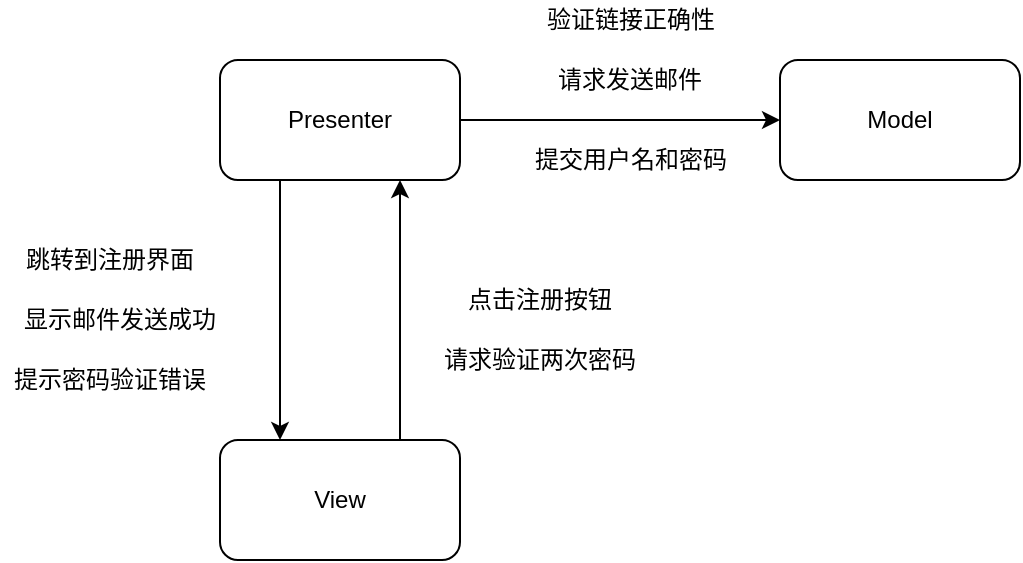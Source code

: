 <mxfile>
    <diagram id="J2mtkIRDtUTpVi59_xy5" name="第 1 页">
        <mxGraphModel dx="828" dy="625" grid="1" gridSize="10" guides="1" tooltips="1" connect="1" arrows="1" fold="1" page="1" pageScale="1" pageWidth="827" pageHeight="1169" math="0" shadow="0">
            <root>
                <mxCell id="0"/>
                <mxCell id="1" parent="0"/>
                <mxCell id="4" style="edgeStyle=orthogonalEdgeStyle;rounded=0;orthogonalLoop=1;jettySize=auto;html=1;exitX=0.25;exitY=1;exitDx=0;exitDy=0;entryX=0.25;entryY=0;entryDx=0;entryDy=0;" parent="1" source="2" target="3" edge="1">
                    <mxGeometry relative="1" as="geometry"/>
                </mxCell>
                <mxCell id="9" style="edgeStyle=orthogonalEdgeStyle;rounded=0;orthogonalLoop=1;jettySize=auto;html=1;exitX=1;exitY=0.5;exitDx=0;exitDy=0;entryX=0;entryY=0.5;entryDx=0;entryDy=0;" parent="1" source="2" target="8" edge="1">
                    <mxGeometry relative="1" as="geometry"/>
                </mxCell>
                <mxCell id="2" value="Presenter" style="rounded=1;whiteSpace=wrap;html=1;" parent="1" vertex="1">
                    <mxGeometry x="190" y="190" width="120" height="60" as="geometry"/>
                </mxCell>
                <mxCell id="6" style="edgeStyle=orthogonalEdgeStyle;rounded=0;orthogonalLoop=1;jettySize=auto;html=1;exitX=0.75;exitY=0;exitDx=0;exitDy=0;entryX=0.75;entryY=1;entryDx=0;entryDy=0;" parent="1" source="3" target="2" edge="1">
                    <mxGeometry relative="1" as="geometry"/>
                </mxCell>
                <mxCell id="3" value="View" style="rounded=1;whiteSpace=wrap;html=1;" parent="1" vertex="1">
                    <mxGeometry x="190" y="380" width="120" height="60" as="geometry"/>
                </mxCell>
                <mxCell id="5" value="跳转到注册界面" style="text;html=1;strokeColor=none;fillColor=none;align=center;verticalAlign=middle;whiteSpace=wrap;rounded=0;" parent="1" vertex="1">
                    <mxGeometry x="80" y="280" width="110" height="20" as="geometry"/>
                </mxCell>
                <mxCell id="7" value="点击注册按钮" style="text;html=1;strokeColor=none;fillColor=none;align=center;verticalAlign=middle;whiteSpace=wrap;rounded=0;" parent="1" vertex="1">
                    <mxGeometry x="310" y="300" width="80" height="20" as="geometry"/>
                </mxCell>
                <mxCell id="8" value="Model" style="rounded=1;whiteSpace=wrap;html=1;" parent="1" vertex="1">
                    <mxGeometry x="470" y="190" width="120" height="60" as="geometry"/>
                </mxCell>
                <mxCell id="10" value="请求发送邮件" style="text;html=1;strokeColor=none;fillColor=none;align=center;verticalAlign=middle;whiteSpace=wrap;rounded=0;" parent="1" vertex="1">
                    <mxGeometry x="350" y="190" width="90" height="20" as="geometry"/>
                </mxCell>
                <mxCell id="11" value="显示邮件发送成功" style="text;html=1;strokeColor=none;fillColor=none;align=center;verticalAlign=middle;whiteSpace=wrap;rounded=0;" vertex="1" parent="1">
                    <mxGeometry x="90" y="310" width="100" height="20" as="geometry"/>
                </mxCell>
                <mxCell id="12" value="提示密码验证错误" style="text;html=1;strokeColor=none;fillColor=none;align=center;verticalAlign=middle;whiteSpace=wrap;rounded=0;" vertex="1" parent="1">
                    <mxGeometry x="85" y="340" width="100" height="20" as="geometry"/>
                </mxCell>
                <mxCell id="13" value="请求验证两次密码" style="text;html=1;strokeColor=none;fillColor=none;align=center;verticalAlign=middle;whiteSpace=wrap;rounded=0;" vertex="1" parent="1">
                    <mxGeometry x="300" y="330" width="100" height="20" as="geometry"/>
                </mxCell>
                <mxCell id="14" value="验证链接正确性" style="text;html=1;strokeColor=none;fillColor=none;align=center;verticalAlign=middle;whiteSpace=wrap;rounded=0;" vertex="1" parent="1">
                    <mxGeometry x="347.5" y="160" width="95" height="20" as="geometry"/>
                </mxCell>
                <mxCell id="15" value="提交用户名和密码" style="text;html=1;strokeColor=none;fillColor=none;align=center;verticalAlign=middle;whiteSpace=wrap;rounded=0;" vertex="1" parent="1">
                    <mxGeometry x="332.5" y="230" width="125" height="20" as="geometry"/>
                </mxCell>
            </root>
        </mxGraphModel>
    </diagram>
</mxfile>